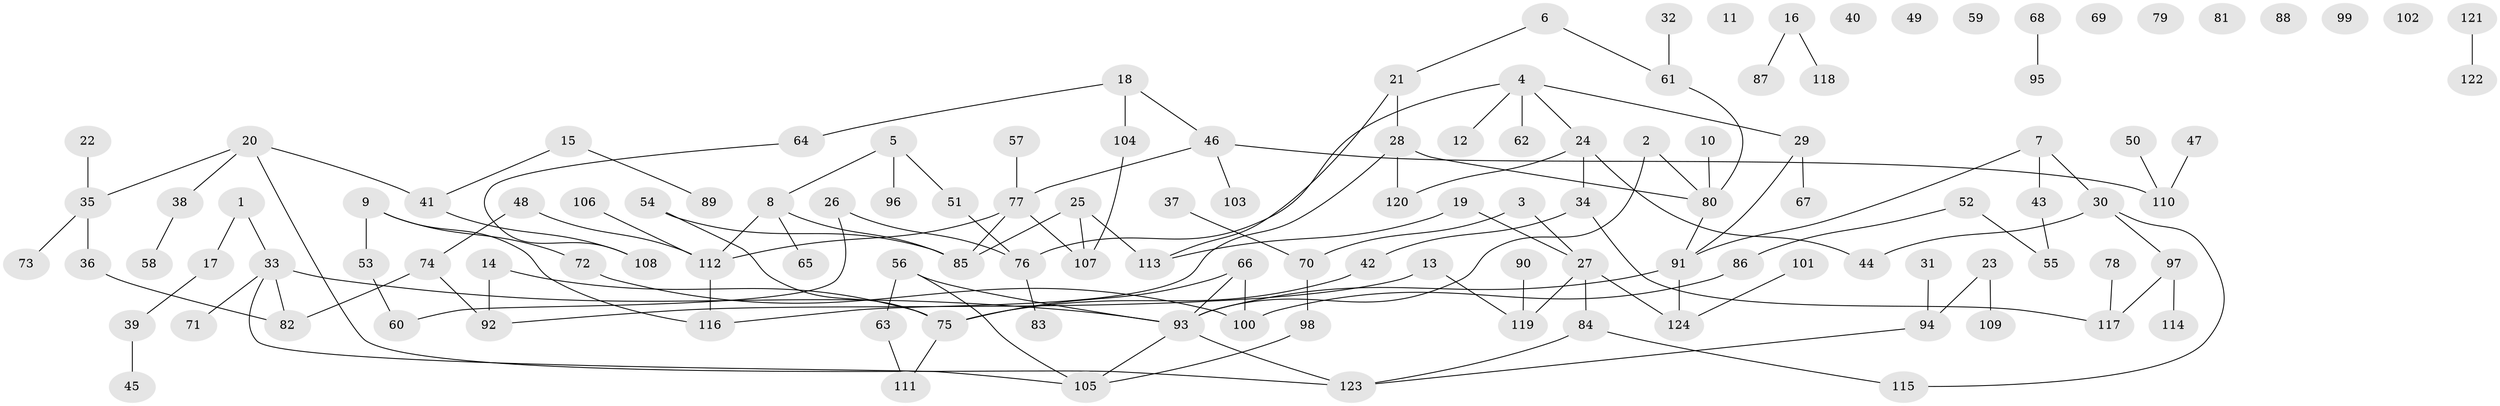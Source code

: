 // coarse degree distribution, {2: 0.12244897959183673, 1: 0.3877551020408163, 0: 0.24489795918367346, 4: 0.061224489795918366, 5: 0.061224489795918366, 3: 0.02040816326530612, 6: 0.061224489795918366, 8: 0.02040816326530612, 9: 0.02040816326530612}
// Generated by graph-tools (version 1.1) at 2025/43/03/04/25 21:43:50]
// undirected, 124 vertices, 137 edges
graph export_dot {
graph [start="1"]
  node [color=gray90,style=filled];
  1;
  2;
  3;
  4;
  5;
  6;
  7;
  8;
  9;
  10;
  11;
  12;
  13;
  14;
  15;
  16;
  17;
  18;
  19;
  20;
  21;
  22;
  23;
  24;
  25;
  26;
  27;
  28;
  29;
  30;
  31;
  32;
  33;
  34;
  35;
  36;
  37;
  38;
  39;
  40;
  41;
  42;
  43;
  44;
  45;
  46;
  47;
  48;
  49;
  50;
  51;
  52;
  53;
  54;
  55;
  56;
  57;
  58;
  59;
  60;
  61;
  62;
  63;
  64;
  65;
  66;
  67;
  68;
  69;
  70;
  71;
  72;
  73;
  74;
  75;
  76;
  77;
  78;
  79;
  80;
  81;
  82;
  83;
  84;
  85;
  86;
  87;
  88;
  89;
  90;
  91;
  92;
  93;
  94;
  95;
  96;
  97;
  98;
  99;
  100;
  101;
  102;
  103;
  104;
  105;
  106;
  107;
  108;
  109;
  110;
  111;
  112;
  113;
  114;
  115;
  116;
  117;
  118;
  119;
  120;
  121;
  122;
  123;
  124;
  1 -- 17;
  1 -- 33;
  2 -- 80;
  2 -- 93;
  3 -- 27;
  3 -- 70;
  4 -- 12;
  4 -- 24;
  4 -- 29;
  4 -- 62;
  4 -- 76;
  5 -- 8;
  5 -- 51;
  5 -- 96;
  6 -- 21;
  6 -- 61;
  7 -- 30;
  7 -- 43;
  7 -- 91;
  8 -- 65;
  8 -- 85;
  8 -- 112;
  9 -- 53;
  9 -- 72;
  9 -- 116;
  10 -- 80;
  13 -- 92;
  13 -- 119;
  14 -- 75;
  14 -- 92;
  15 -- 41;
  15 -- 89;
  16 -- 87;
  16 -- 118;
  17 -- 39;
  18 -- 46;
  18 -- 64;
  18 -- 104;
  19 -- 27;
  19 -- 113;
  20 -- 35;
  20 -- 38;
  20 -- 41;
  20 -- 123;
  21 -- 28;
  21 -- 113;
  22 -- 35;
  23 -- 94;
  23 -- 109;
  24 -- 34;
  24 -- 44;
  24 -- 120;
  25 -- 85;
  25 -- 107;
  25 -- 113;
  26 -- 60;
  26 -- 76;
  27 -- 84;
  27 -- 119;
  27 -- 124;
  28 -- 80;
  28 -- 116;
  28 -- 120;
  29 -- 67;
  29 -- 91;
  30 -- 44;
  30 -- 97;
  30 -- 115;
  31 -- 94;
  32 -- 61;
  33 -- 71;
  33 -- 82;
  33 -- 93;
  33 -- 105;
  34 -- 42;
  34 -- 117;
  35 -- 36;
  35 -- 73;
  36 -- 82;
  37 -- 70;
  38 -- 58;
  39 -- 45;
  41 -- 108;
  42 -- 75;
  43 -- 55;
  46 -- 77;
  46 -- 103;
  46 -- 110;
  47 -- 110;
  48 -- 74;
  48 -- 112;
  50 -- 110;
  51 -- 76;
  52 -- 55;
  52 -- 86;
  53 -- 60;
  54 -- 75;
  54 -- 85;
  56 -- 63;
  56 -- 93;
  56 -- 105;
  57 -- 77;
  61 -- 80;
  63 -- 111;
  64 -- 108;
  66 -- 75;
  66 -- 93;
  66 -- 100;
  68 -- 95;
  70 -- 98;
  72 -- 100;
  74 -- 82;
  74 -- 92;
  75 -- 111;
  76 -- 83;
  77 -- 85;
  77 -- 107;
  77 -- 112;
  78 -- 117;
  80 -- 91;
  84 -- 115;
  84 -- 123;
  86 -- 100;
  90 -- 119;
  91 -- 93;
  91 -- 124;
  93 -- 105;
  93 -- 123;
  94 -- 123;
  97 -- 114;
  97 -- 117;
  98 -- 105;
  101 -- 124;
  104 -- 107;
  106 -- 112;
  112 -- 116;
  121 -- 122;
}

